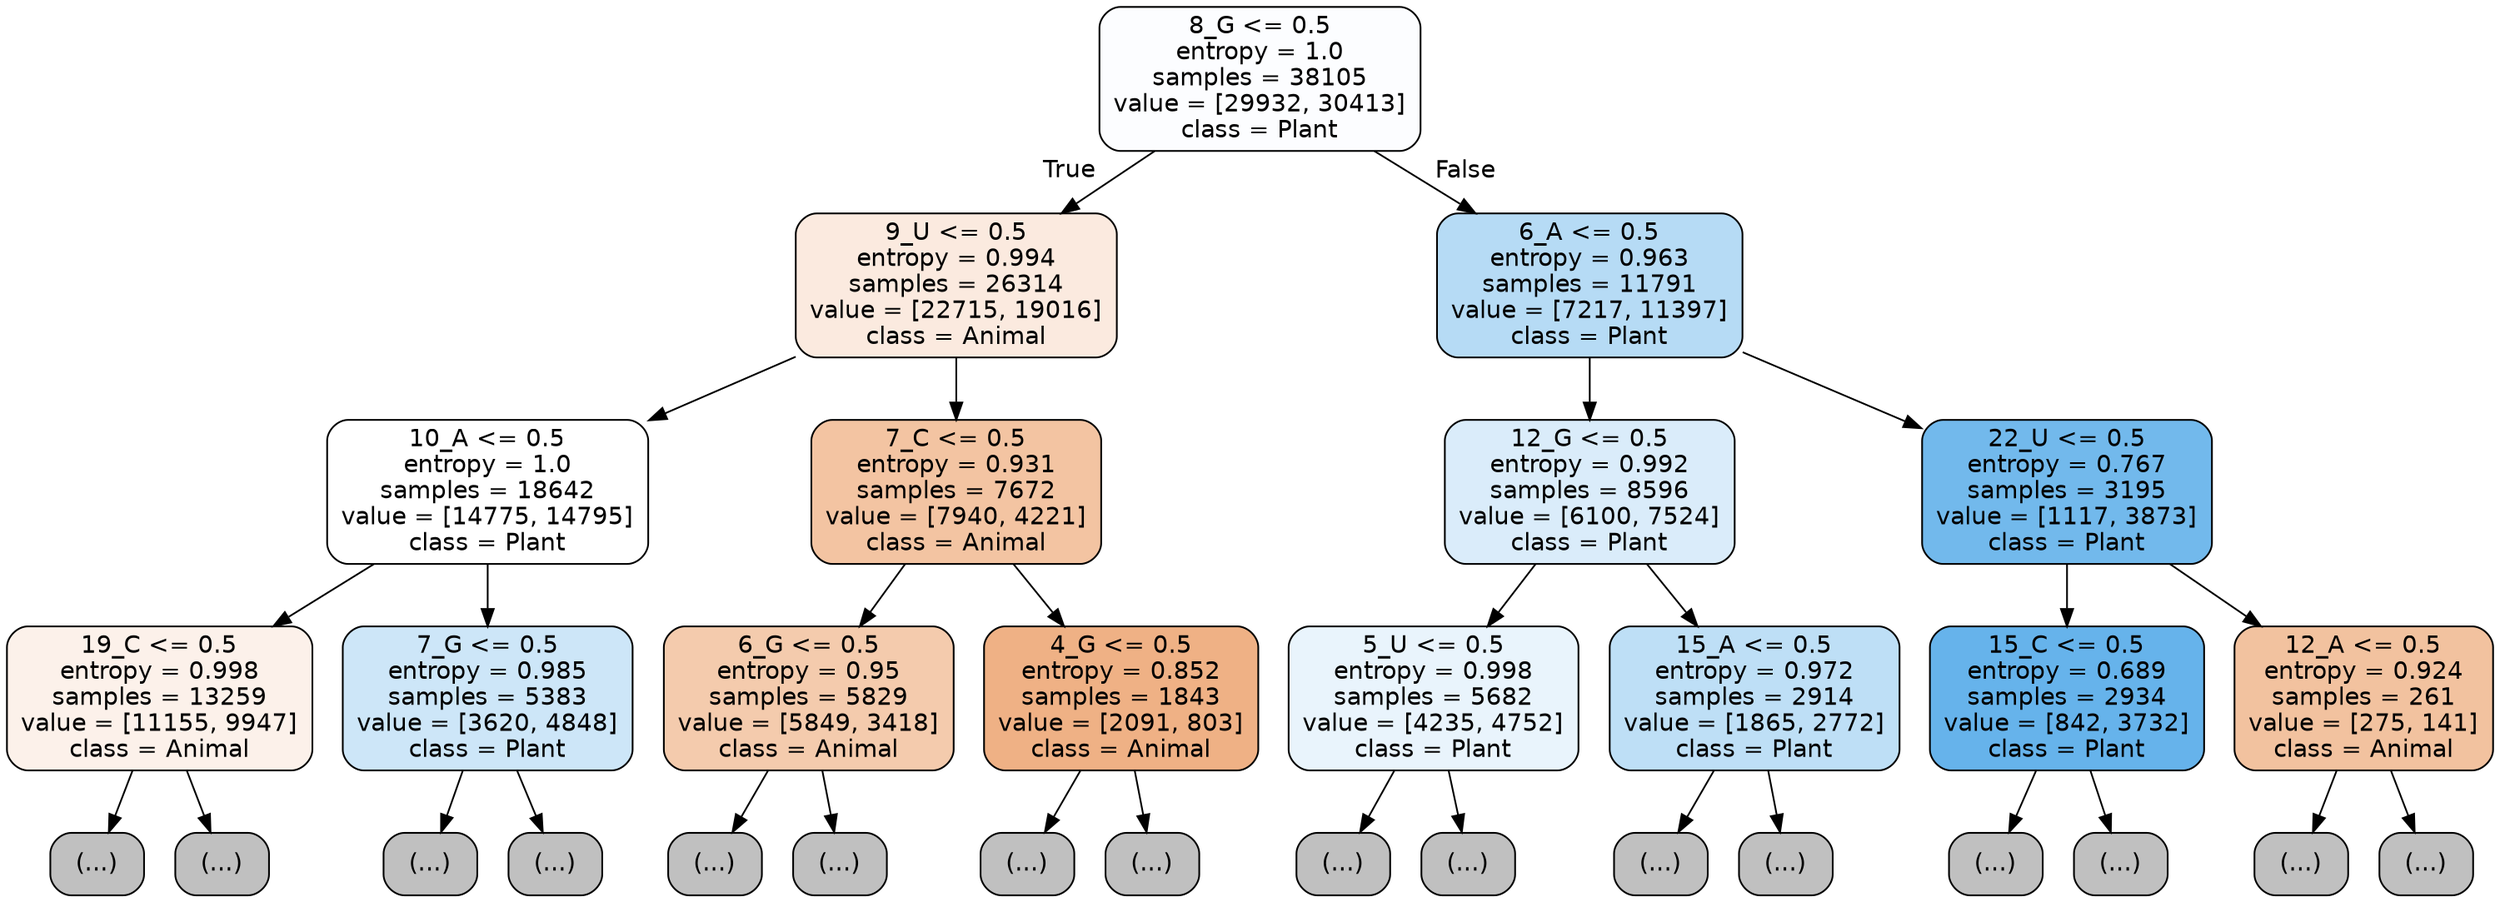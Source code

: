 digraph Tree {
node [shape=box, style="filled, rounded", color="black", fontname="helvetica"] ;
edge [fontname="helvetica"] ;
0 [label="8_G <= 0.5\nentropy = 1.0\nsamples = 38105\nvalue = [29932, 30413]\nclass = Plant", fillcolor="#fcfdff"] ;
1 [label="9_U <= 0.5\nentropy = 0.994\nsamples = 26314\nvalue = [22715, 19016]\nclass = Animal", fillcolor="#fbeadf"] ;
0 -> 1 [labeldistance=2.5, labelangle=45, headlabel="True"] ;
2 [label="10_A <= 0.5\nentropy = 1.0\nsamples = 18642\nvalue = [14775, 14795]\nclass = Plant", fillcolor="#ffffff"] ;
1 -> 2 ;
3 [label="19_C <= 0.5\nentropy = 0.998\nsamples = 13259\nvalue = [11155, 9947]\nclass = Animal", fillcolor="#fcf1ea"] ;
2 -> 3 ;
4 [label="(...)", fillcolor="#C0C0C0"] ;
3 -> 4 ;
4847 [label="(...)", fillcolor="#C0C0C0"] ;
3 -> 4847 ;
6494 [label="7_G <= 0.5\nentropy = 0.985\nsamples = 5383\nvalue = [3620, 4848]\nclass = Plant", fillcolor="#cde6f8"] ;
2 -> 6494 ;
6495 [label="(...)", fillcolor="#C0C0C0"] ;
6494 -> 6495 ;
8210 [label="(...)", fillcolor="#C0C0C0"] ;
6494 -> 8210 ;
8859 [label="7_C <= 0.5\nentropy = 0.931\nsamples = 7672\nvalue = [7940, 4221]\nclass = Animal", fillcolor="#f3c4a2"] ;
1 -> 8859 ;
8860 [label="6_G <= 0.5\nentropy = 0.95\nsamples = 5829\nvalue = [5849, 3418]\nclass = Animal", fillcolor="#f4cbad"] ;
8859 -> 8860 ;
8861 [label="(...)", fillcolor="#C0C0C0"] ;
8860 -> 8861 ;
10842 [label="(...)", fillcolor="#C0C0C0"] ;
8860 -> 10842 ;
11589 [label="4_G <= 0.5\nentropy = 0.852\nsamples = 1843\nvalue = [2091, 803]\nclass = Animal", fillcolor="#efb185"] ;
8859 -> 11589 ;
11590 [label="(...)", fillcolor="#C0C0C0"] ;
11589 -> 11590 ;
12209 [label="(...)", fillcolor="#C0C0C0"] ;
11589 -> 12209 ;
12452 [label="6_A <= 0.5\nentropy = 0.963\nsamples = 11791\nvalue = [7217, 11397]\nclass = Plant", fillcolor="#b6dbf5"] ;
0 -> 12452 [labeldistance=2.5, labelangle=-45, headlabel="False"] ;
12453 [label="12_G <= 0.5\nentropy = 0.992\nsamples = 8596\nvalue = [6100, 7524]\nclass = Plant", fillcolor="#daecfa"] ;
12452 -> 12453 ;
12454 [label="5_U <= 0.5\nentropy = 0.998\nsamples = 5682\nvalue = [4235, 4752]\nclass = Plant", fillcolor="#e9f4fc"] ;
12453 -> 12454 ;
12455 [label="(...)", fillcolor="#C0C0C0"] ;
12454 -> 12455 ;
14352 [label="(...)", fillcolor="#C0C0C0"] ;
12454 -> 14352 ;
14977 [label="15_A <= 0.5\nentropy = 0.972\nsamples = 2914\nvalue = [1865, 2772]\nclass = Plant", fillcolor="#bedff6"] ;
12453 -> 14977 ;
14978 [label="(...)", fillcolor="#C0C0C0"] ;
14977 -> 14978 ;
15697 [label="(...)", fillcolor="#C0C0C0"] ;
14977 -> 15697 ;
15878 [label="22_U <= 0.5\nentropy = 0.767\nsamples = 3195\nvalue = [1117, 3873]\nclass = Plant", fillcolor="#72b9ec"] ;
12452 -> 15878 ;
15879 [label="15_C <= 0.5\nentropy = 0.689\nsamples = 2934\nvalue = [842, 3732]\nclass = Plant", fillcolor="#66b3eb"] ;
15878 -> 15879 ;
15880 [label="(...)", fillcolor="#C0C0C0"] ;
15879 -> 15880 ;
16577 [label="(...)", fillcolor="#C0C0C0"] ;
15879 -> 16577 ;
16784 [label="12_A <= 0.5\nentropy = 0.924\nsamples = 261\nvalue = [275, 141]\nclass = Animal", fillcolor="#f2c29f"] ;
15878 -> 16784 ;
16785 [label="(...)", fillcolor="#C0C0C0"] ;
16784 -> 16785 ;
16868 [label="(...)", fillcolor="#C0C0C0"] ;
16784 -> 16868 ;
}